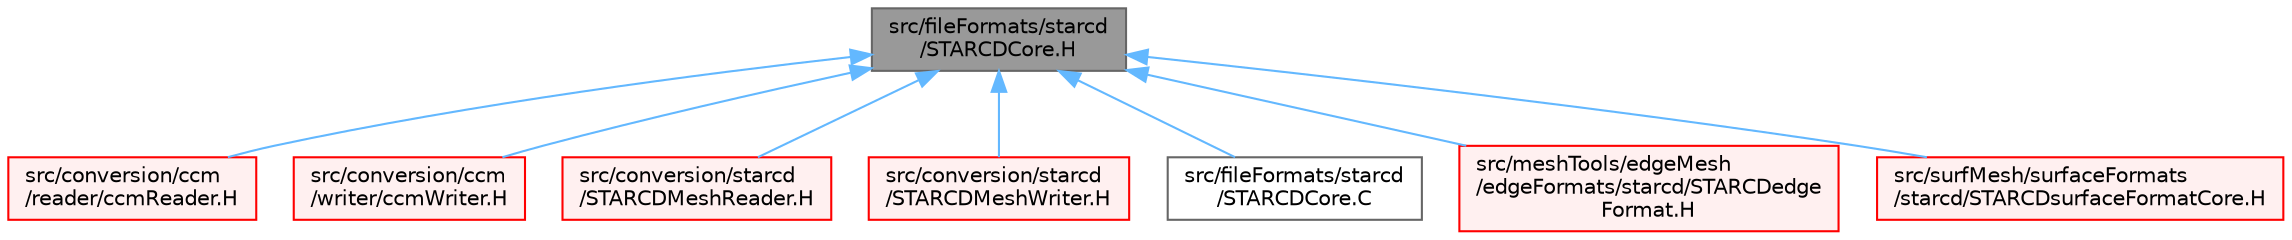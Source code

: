 digraph "src/fileFormats/starcd/STARCDCore.H"
{
 // LATEX_PDF_SIZE
  bgcolor="transparent";
  edge [fontname=Helvetica,fontsize=10,labelfontname=Helvetica,labelfontsize=10];
  node [fontname=Helvetica,fontsize=10,shape=box,height=0.2,width=0.4];
  Node1 [id="Node000001",label="src/fileFormats/starcd\l/STARCDCore.H",height=0.2,width=0.4,color="gray40", fillcolor="grey60", style="filled", fontcolor="black",tooltip=" "];
  Node1 -> Node2 [id="edge1_Node000001_Node000002",dir="back",color="steelblue1",style="solid",tooltip=" "];
  Node2 [id="Node000002",label="src/conversion/ccm\l/reader/ccmReader.H",height=0.2,width=0.4,color="red", fillcolor="#FFF0F0", style="filled",URL="$ccmReader_8H.html",tooltip=" "];
  Node1 -> Node9 [id="edge2_Node000001_Node000009",dir="back",color="steelblue1",style="solid",tooltip=" "];
  Node9 [id="Node000009",label="src/conversion/ccm\l/writer/ccmWriter.H",height=0.2,width=0.4,color="red", fillcolor="#FFF0F0", style="filled",URL="$ccmWriter_8H.html",tooltip=" "];
  Node1 -> Node13 [id="edge3_Node000001_Node000013",dir="back",color="steelblue1",style="solid",tooltip=" "];
  Node13 [id="Node000013",label="src/conversion/starcd\l/STARCDMeshReader.H",height=0.2,width=0.4,color="red", fillcolor="#FFF0F0", style="filled",URL="$STARCDMeshReader_8H.html",tooltip=" "];
  Node1 -> Node15 [id="edge4_Node000001_Node000015",dir="back",color="steelblue1",style="solid",tooltip=" "];
  Node15 [id="Node000015",label="src/conversion/starcd\l/STARCDMeshWriter.H",height=0.2,width=0.4,color="red", fillcolor="#FFF0F0", style="filled",URL="$STARCDMeshWriter_8H.html",tooltip=" "];
  Node1 -> Node17 [id="edge5_Node000001_Node000017",dir="back",color="steelblue1",style="solid",tooltip=" "];
  Node17 [id="Node000017",label="src/fileFormats/starcd\l/STARCDCore.C",height=0.2,width=0.4,color="grey40", fillcolor="white", style="filled",URL="$STARCDCore_8C.html",tooltip=" "];
  Node1 -> Node18 [id="edge6_Node000001_Node000018",dir="back",color="steelblue1",style="solid",tooltip=" "];
  Node18 [id="Node000018",label="src/meshTools/edgeMesh\l/edgeFormats/starcd/STARCDedge\lFormat.H",height=0.2,width=0.4,color="red", fillcolor="#FFF0F0", style="filled",URL="$STARCDedgeFormat_8H.html",tooltip=" "];
  Node1 -> Node21 [id="edge7_Node000001_Node000021",dir="back",color="steelblue1",style="solid",tooltip=" "];
  Node21 [id="Node000021",label="src/surfMesh/surfaceFormats\l/starcd/STARCDsurfaceFormatCore.H",height=0.2,width=0.4,color="red", fillcolor="#FFF0F0", style="filled",URL="$STARCDsurfaceFormatCore_8H.html",tooltip=" "];
}
